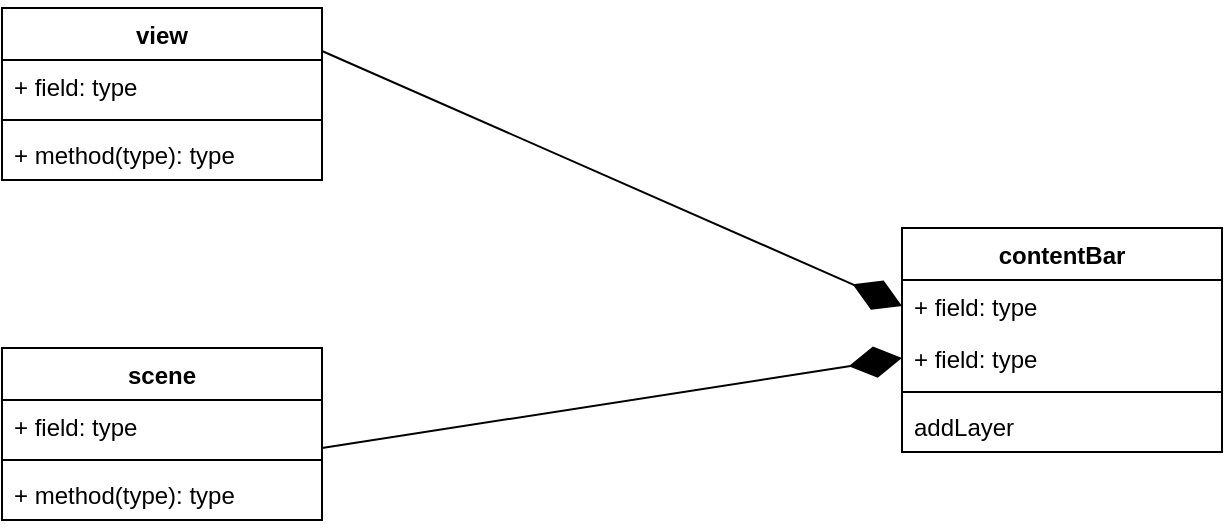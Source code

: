 <mxfile version="21.3.7" type="device">
  <diagram name="第 1 页" id="mVC270qfpQl7Vh1FzmdV">
    <mxGraphModel dx="1306" dy="487" grid="1" gridSize="10" guides="1" tooltips="1" connect="1" arrows="1" fold="1" page="1" pageScale="1" pageWidth="827" pageHeight="1169" math="0" shadow="0">
      <root>
        <mxCell id="0" />
        <mxCell id="1" parent="0" />
        <mxCell id="Toc9mNSuOg-_xlLcWyLL-1" value="contentBar" style="swimlane;fontStyle=1;align=center;verticalAlign=top;childLayout=stackLayout;horizontal=1;startSize=26;horizontalStack=0;resizeParent=1;resizeParentMax=0;resizeLast=0;collapsible=1;marginBottom=0;whiteSpace=wrap;html=1;" vertex="1" parent="1">
          <mxGeometry x="450" y="310" width="160" height="112" as="geometry" />
        </mxCell>
        <mxCell id="Toc9mNSuOg-_xlLcWyLL-2" value="+ field: type" style="text;strokeColor=none;fillColor=none;align=left;verticalAlign=top;spacingLeft=4;spacingRight=4;overflow=hidden;rotatable=0;points=[[0,0.5],[1,0.5]];portConstraint=eastwest;whiteSpace=wrap;html=1;" vertex="1" parent="Toc9mNSuOg-_xlLcWyLL-1">
          <mxGeometry y="26" width="160" height="26" as="geometry" />
        </mxCell>
        <mxCell id="Toc9mNSuOg-_xlLcWyLL-16" value="+ field: type" style="text;strokeColor=none;fillColor=none;align=left;verticalAlign=top;spacingLeft=4;spacingRight=4;overflow=hidden;rotatable=0;points=[[0,0.5],[1,0.5]];portConstraint=eastwest;whiteSpace=wrap;html=1;" vertex="1" parent="Toc9mNSuOg-_xlLcWyLL-1">
          <mxGeometry y="52" width="160" height="26" as="geometry" />
        </mxCell>
        <mxCell id="Toc9mNSuOg-_xlLcWyLL-3" value="" style="line;strokeWidth=1;fillColor=none;align=left;verticalAlign=middle;spacingTop=-1;spacingLeft=3;spacingRight=3;rotatable=0;labelPosition=right;points=[];portConstraint=eastwest;strokeColor=inherit;" vertex="1" parent="Toc9mNSuOg-_xlLcWyLL-1">
          <mxGeometry y="78" width="160" height="8" as="geometry" />
        </mxCell>
        <mxCell id="Toc9mNSuOg-_xlLcWyLL-4" value="addLayer" style="text;strokeColor=none;fillColor=none;align=left;verticalAlign=top;spacingLeft=4;spacingRight=4;overflow=hidden;rotatable=0;points=[[0,0.5],[1,0.5]];portConstraint=eastwest;whiteSpace=wrap;html=1;" vertex="1" parent="Toc9mNSuOg-_xlLcWyLL-1">
          <mxGeometry y="86" width="160" height="26" as="geometry" />
        </mxCell>
        <mxCell id="Toc9mNSuOg-_xlLcWyLL-5" value="view" style="swimlane;fontStyle=1;align=center;verticalAlign=top;childLayout=stackLayout;horizontal=1;startSize=26;horizontalStack=0;resizeParent=1;resizeParentMax=0;resizeLast=0;collapsible=1;marginBottom=0;whiteSpace=wrap;html=1;" vertex="1" parent="1">
          <mxGeometry y="200" width="160" height="86" as="geometry" />
        </mxCell>
        <mxCell id="Toc9mNSuOg-_xlLcWyLL-6" value="+ field: type" style="text;strokeColor=none;fillColor=none;align=left;verticalAlign=top;spacingLeft=4;spacingRight=4;overflow=hidden;rotatable=0;points=[[0,0.5],[1,0.5]];portConstraint=eastwest;whiteSpace=wrap;html=1;" vertex="1" parent="Toc9mNSuOg-_xlLcWyLL-5">
          <mxGeometry y="26" width="160" height="26" as="geometry" />
        </mxCell>
        <mxCell id="Toc9mNSuOg-_xlLcWyLL-7" value="" style="line;strokeWidth=1;fillColor=none;align=left;verticalAlign=middle;spacingTop=-1;spacingLeft=3;spacingRight=3;rotatable=0;labelPosition=right;points=[];portConstraint=eastwest;strokeColor=inherit;" vertex="1" parent="Toc9mNSuOg-_xlLcWyLL-5">
          <mxGeometry y="52" width="160" height="8" as="geometry" />
        </mxCell>
        <mxCell id="Toc9mNSuOg-_xlLcWyLL-8" value="+ method(type): type" style="text;strokeColor=none;fillColor=none;align=left;verticalAlign=top;spacingLeft=4;spacingRight=4;overflow=hidden;rotatable=0;points=[[0,0.5],[1,0.5]];portConstraint=eastwest;whiteSpace=wrap;html=1;" vertex="1" parent="Toc9mNSuOg-_xlLcWyLL-5">
          <mxGeometry y="60" width="160" height="26" as="geometry" />
        </mxCell>
        <mxCell id="Toc9mNSuOg-_xlLcWyLL-9" value="scene" style="swimlane;fontStyle=1;align=center;verticalAlign=top;childLayout=stackLayout;horizontal=1;startSize=26;horizontalStack=0;resizeParent=1;resizeParentMax=0;resizeLast=0;collapsible=1;marginBottom=0;whiteSpace=wrap;html=1;" vertex="1" parent="1">
          <mxGeometry y="370" width="160" height="86" as="geometry" />
        </mxCell>
        <mxCell id="Toc9mNSuOg-_xlLcWyLL-10" value="+ field: type" style="text;strokeColor=none;fillColor=none;align=left;verticalAlign=top;spacingLeft=4;spacingRight=4;overflow=hidden;rotatable=0;points=[[0,0.5],[1,0.5]];portConstraint=eastwest;whiteSpace=wrap;html=1;" vertex="1" parent="Toc9mNSuOg-_xlLcWyLL-9">
          <mxGeometry y="26" width="160" height="26" as="geometry" />
        </mxCell>
        <mxCell id="Toc9mNSuOg-_xlLcWyLL-11" value="" style="line;strokeWidth=1;fillColor=none;align=left;verticalAlign=middle;spacingTop=-1;spacingLeft=3;spacingRight=3;rotatable=0;labelPosition=right;points=[];portConstraint=eastwest;strokeColor=inherit;" vertex="1" parent="Toc9mNSuOg-_xlLcWyLL-9">
          <mxGeometry y="52" width="160" height="8" as="geometry" />
        </mxCell>
        <mxCell id="Toc9mNSuOg-_xlLcWyLL-12" value="+ method(type): type" style="text;strokeColor=none;fillColor=none;align=left;verticalAlign=top;spacingLeft=4;spacingRight=4;overflow=hidden;rotatable=0;points=[[0,0.5],[1,0.5]];portConstraint=eastwest;whiteSpace=wrap;html=1;" vertex="1" parent="Toc9mNSuOg-_xlLcWyLL-9">
          <mxGeometry y="60" width="160" height="26" as="geometry" />
        </mxCell>
        <mxCell id="Toc9mNSuOg-_xlLcWyLL-14" value="" style="endArrow=diamondThin;endFill=1;endSize=24;html=1;rounded=0;exitX=1;exitY=0.25;exitDx=0;exitDy=0;entryX=0;entryY=0.5;entryDx=0;entryDy=0;" edge="1" parent="1" source="Toc9mNSuOg-_xlLcWyLL-5" target="Toc9mNSuOg-_xlLcWyLL-2">
          <mxGeometry width="160" relative="1" as="geometry">
            <mxPoint x="150" y="380" as="sourcePoint" />
            <mxPoint x="560" y="170" as="targetPoint" />
            <Array as="points" />
          </mxGeometry>
        </mxCell>
        <mxCell id="Toc9mNSuOg-_xlLcWyLL-15" value="" style="endArrow=diamondThin;endFill=1;endSize=24;html=1;rounded=0;entryX=0;entryY=0.5;entryDx=0;entryDy=0;" edge="1" parent="1" target="Toc9mNSuOg-_xlLcWyLL-16">
          <mxGeometry width="160" relative="1" as="geometry">
            <mxPoint x="160" y="420" as="sourcePoint" />
            <mxPoint x="410" y="400" as="targetPoint" />
          </mxGeometry>
        </mxCell>
      </root>
    </mxGraphModel>
  </diagram>
</mxfile>
